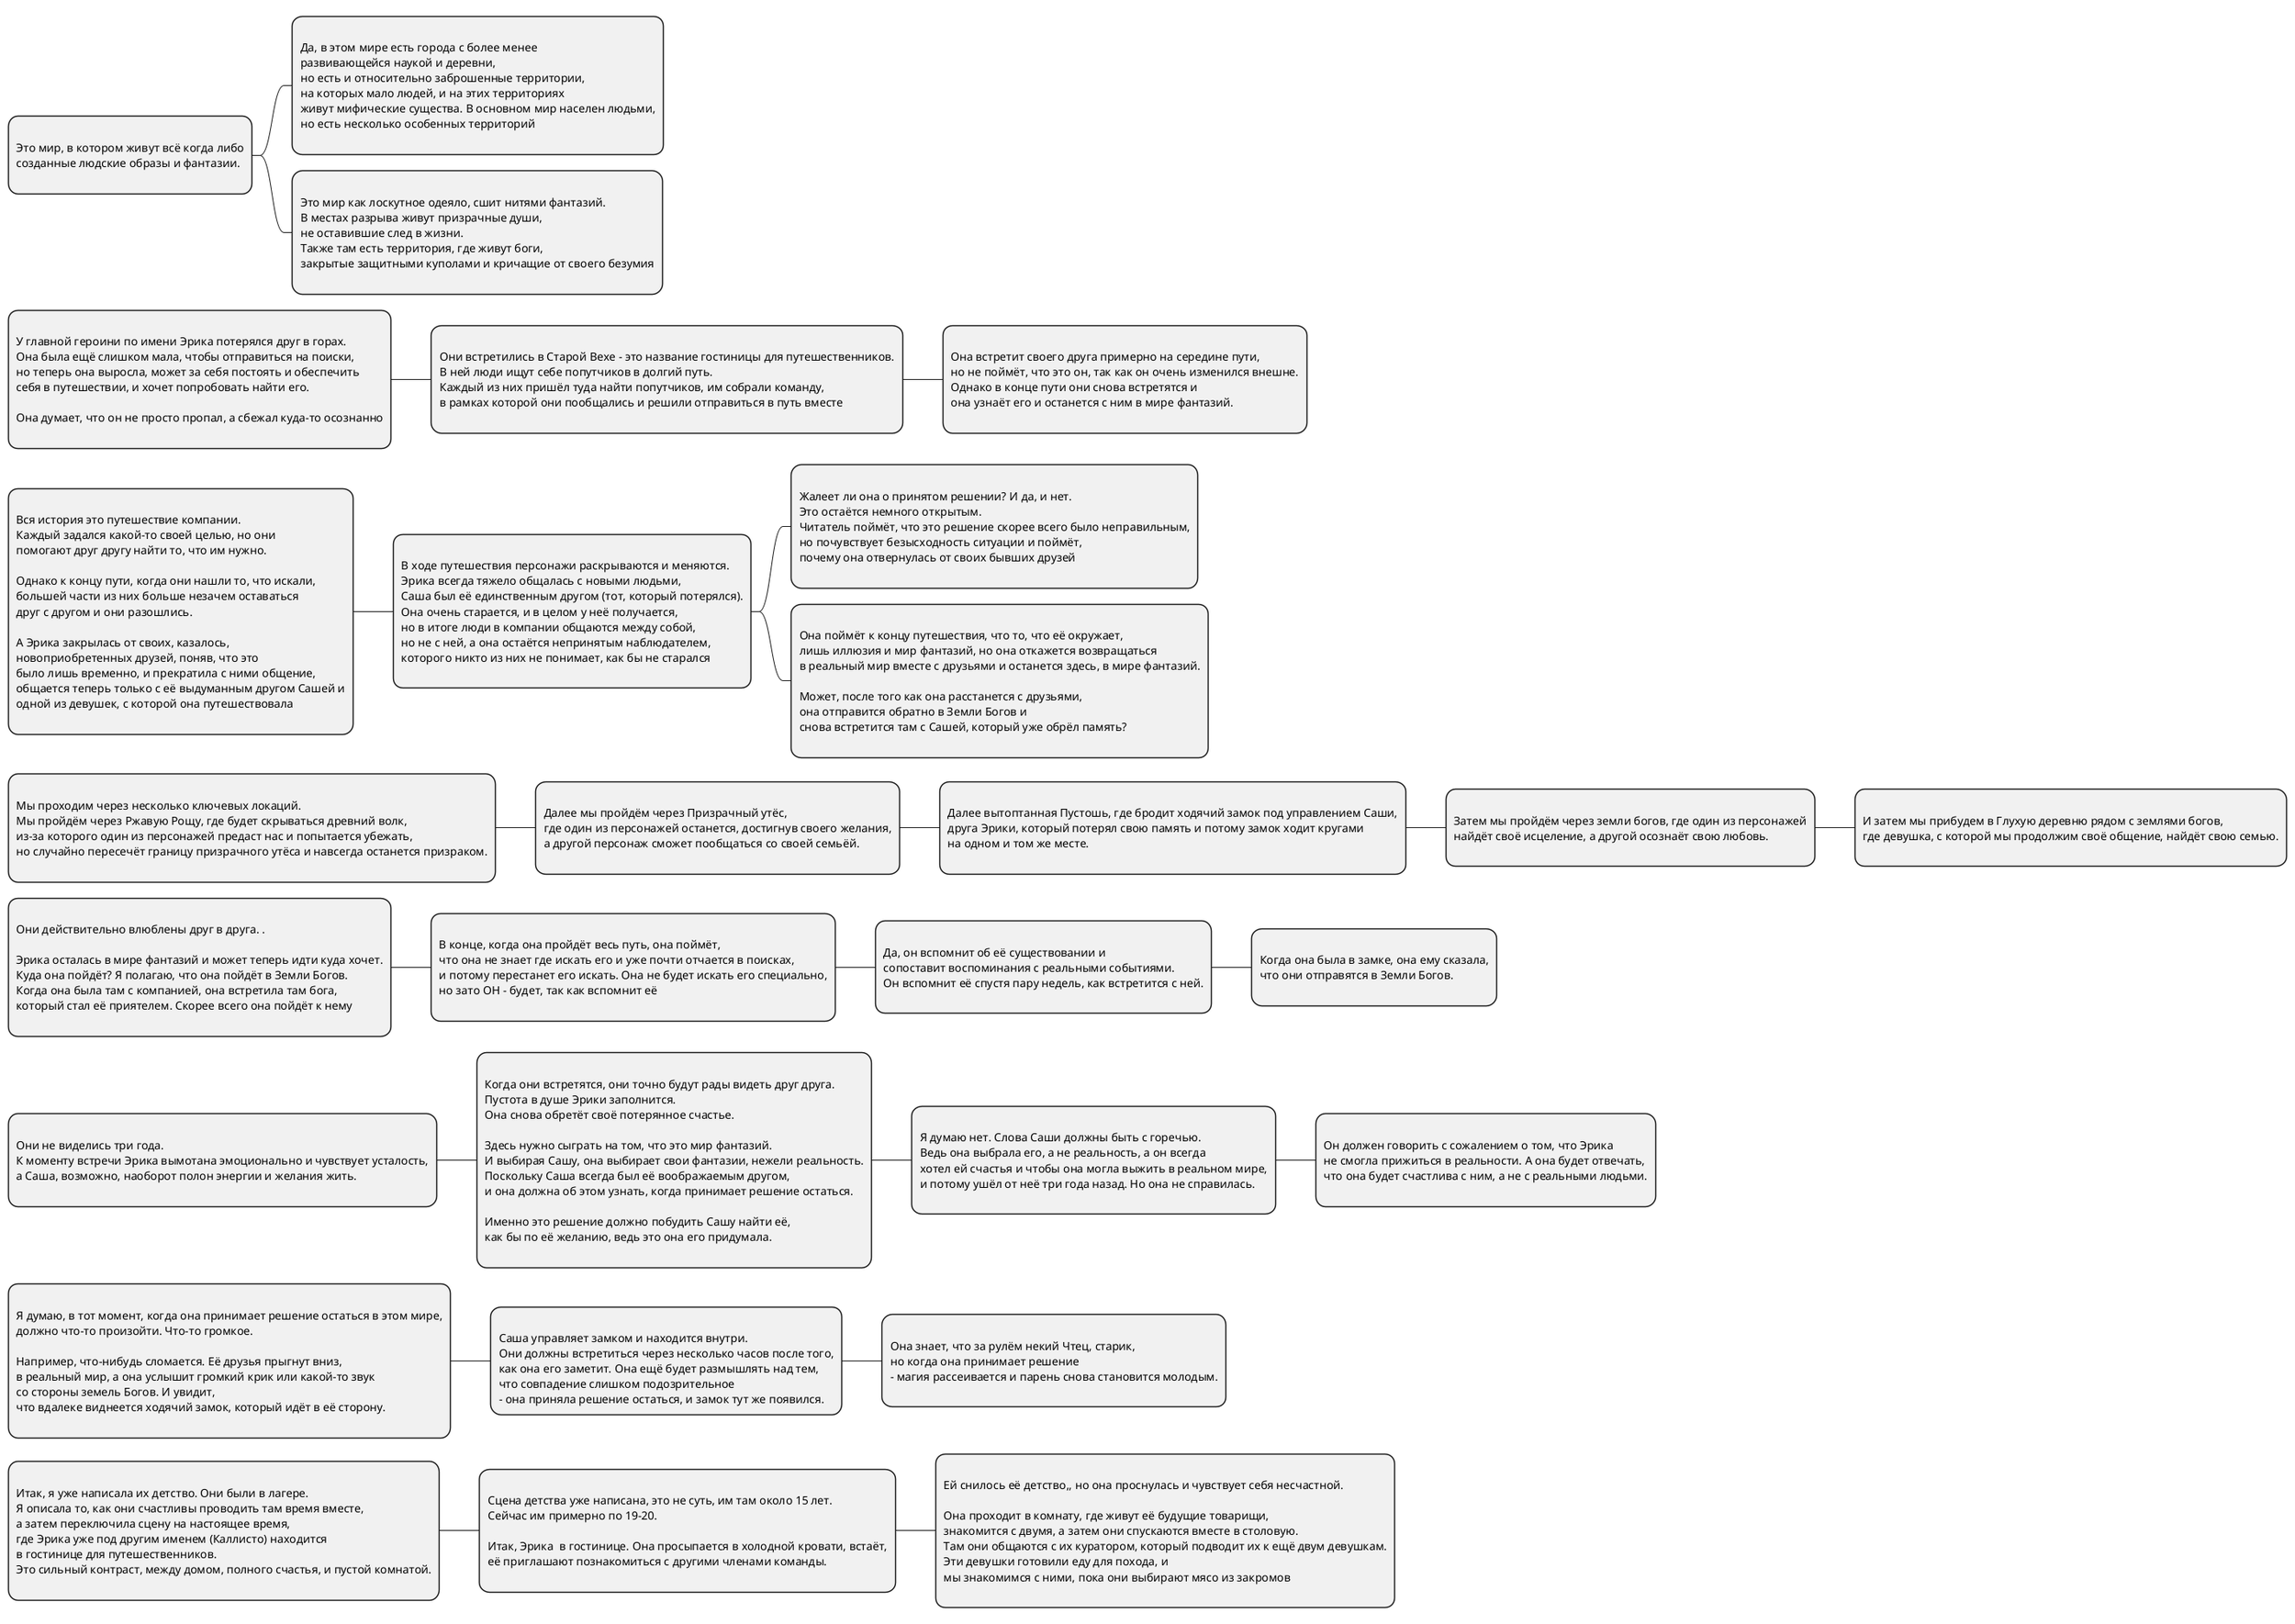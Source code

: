 
@startmindmap


*:
Это мир, в котором живут всё когда либо
созданные людские образы и фантазии.
;

**:
Да, в этом мире есть города с более менее
развивающейся наукой и деревни,
но есть и относительно заброшенные территории,
на которых мало людей, и на этих территориях
живут мифические существа. В основном мир населен людьми,
но есть несколько особенных территорий
;

**:
Это мир как лоскутное одеяло, сшит нитями фантазий.
В местах разрыва живут призрачные души,
не оставившие след в жизни.
Также там есть территория, где живут боги,
закрытые защитными куполами и кричащие от своего безумия
;

*:
У главной героини по имени Эрика потерялся друг в горах.
Она была ещё слишком мала, чтобы отправиться на поиски,
но теперь она выросла, может за себя постоять и обеспечить
себя в путешествии, и хочет попробовать найти его.

Она думает, что он не просто пропал, а сбежал куда-то осознанно
;

**:
Они встретились в Старой Вехе - это название гостиницы для путешественников.
В ней люди ищут себе попутчиков в долгий путь.
Каждый из них пришёл туда найти попутчиков, им собрали команду,
в рамках которой они пообщались и решили отправиться в путь вместе
;



***:
Она встретит своего друга примерно на середине пути,
но не поймёт, что это он, так как он очень изменился внешне.
Однако в конце пути они снова встретятся и
она узнаёт его и останется с ним в мире фантазий.
;







*:
Вся история это путешествие компании.
Каждый задался какой-то своей целью, но они
помогают друг другу найти то, что им нужно.

Однако к концу пути, когда они нашли то, что искали,
большей части из них больше незачем оставаться
друг с другом и они разошлись.

А Эрика закрылась от своих, казалось,
новоприобретенных друзей, поняв, что это
было лишь временно, и прекратила с ними общение,
общается теперь только с её выдуманным другом Сашей и
одной из девушек, с которой она путешествовала
;

**:
В ходе путешествия персонажи раскрываются и меняются.
Эрика всегда тяжело общалась с новыми людьми,
Саша был её единственным другом (тот, который потерялся).
Она очень старается, и в целом у неё получается,
но в итоге люди в компании общаются между собой,
но не с ней, а она остаётся непринятым наблюдателем,
которого никто из них не понимает, как бы не старался
;

***:
Жалеет ли она о принятом решении? И да, и нет.
Это остаётся немного открытым.
Читатель поймёт, что это решение скорее всего было неправильным,
но почувствует безысходность ситуации и поймёт,
почему она отвернулась от своих бывших друзей
;

***:
Она поймёт к концу путешествия, что то, что её окружает,
лишь иллюзия и мир фантазий, но она откажется возвращаться
в реальный мир вместе с друзьями и останется здесь, в мире фантазий.

Может, после того как она расстанется с друзьями,
она отправится обратно в Земли Богов и
снова встретится там с Сашей, который уже обрёл память?
;

*:
Мы проходим через несколько ключевых локаций.
Мы пройдём через Ржавую Рощу, где будет скрываться древний волк,
из-за которого один из персонажей предаст нас и попытается убежать,
но случайно пересечёт границу призрачного утёса и навсегда останется призраком.
;

**:
Далее мы пройдём через Призрачный утёс,
где один из персонажей останется, достигнув своего желания,
а другой персонаж сможет пообщаться со своей семьёй.
;

***:
Далее вытоптанная Пустошь, где бродит ходячий замок под управлением Саши,
друга Эрики, который потерял свою память и потому замок ходит кругами
на одном и том же месте.
;

****:
Затем мы пройдём через земли богов, где один из персонажей
найдёт своё исцеление, а другой осознаёт свою любовь.
;

*****:
И затем мы прибудем в Глухую деревню рядом с землями богов,
где девушка, с которой мы продолжим своё общение, найдёт свою семью.
;



*:
Они действительно влюблены друг в друга. .

Эрика осталась в мире фантазий и может теперь идти куда хочет.
Куда она пойдёт? Я полагаю, что она пойдёт в Земли Богов.
Когда она была там с компанией, она встретила там бога,
который стал её приятелем. Скорее всего она пойдёт к нему
;

**:
В конце, когда она пройдёт весь путь, она поймёт,
что она не знает где искать его и уже почти отчается в поисках,
и потому перестанет его искать. Она не будет искать его специально,
но зато ОН - будет, так как вспомнит её
;

***:
Да, он вспомнит об её существовании и
сопоставит воспоминания с реальными событиями.
Он вспомнит её спустя пару недель, как встретится с ней.
;

****:
Когда она была в замке, она ему сказала,
что они отправятся в Земли Богов.
;

*:
Они не виделись три года.
К моменту встречи Эрика вымотана эмоционально и чувствует усталость,
а Саша, возможно, наоборот полон энергии и желания жить.
;

**:
Когда они встретятся, они точно будут рады видеть друг друга.
Пустота в душе Эрики заполнится.
Она снова обретёт своё потерянное счастье.

Здесь нужно сыграть на том, что это мир фантазий.
И выбирая Сашу, она выбирает свои фантазии, нежели реальность.
Поскольку Саша всегда был её воображаемым другом,
и она должна об этом узнать, когда принимает решение остаться.

Именно это решение должно побудить Сашу найти её,
как бы по её желанию, ведь это она его придумала.
;

***:
Я думаю нет. Слова Саши должны быть с горечью.
Ведь она выбрала его, а не реальность, а он всегда
хотел ей счастья и чтобы она могла выжить в реальном мире,
и потому ушёл от неё три года назад. Но она не справилась.
;

****:
Он должен говорить с сожалением о том, что Эрика
не смогла прижиться в реальности. А она будет отвечать,
что она будет счастлива с ним, а не с реальными людьми.
;

*:
Я думаю, в тот момент, когда она принимает решение остаться в этом мире,
должно что-то произойти. Что-то громкое.

Например, что-нибудь сломается. Её друзья прыгнут вниз,
в реальный мир, а она услышит громкий крик или какой-то звук
со стороны земель Богов. И увидит,
что вдалеке виднеется ходячий замок, который идёт в её сторону.
;

**:
Саша управляет замком и находится внутри.
Они должны встретиться через несколько часов после того,
как она его заметит. Она ещё будет размышлять над тем,
что совпадение слишком подозрительное
- она приняла решение остаться, и замок тут же появился. ;

***:
Она знает, что за рулём некий Чтец, старик,
но когда она принимает решение
- магия рассеивается и парень снова становится молодым.
;

*:
Итак, я уже написала их детство. Они были в лагере.
Я описала то, как они счастливы проводить там время вместе,
а затем переключила сцену на настоящее время,
где Эрика уже под другим именем (Каллисто) находится
в гостинице для путешественников.
Это сильный контраст, между домом, полного счастья, и пустой комнатой.
;

**:
Сцена детства уже написана, это не суть, им там около 15 лет.
Сейчас им примерно по 19-20.

Итак, Эрика  в гостинице. Она просыпается в холодной кровати, встаёт,
её приглашают познакомиться с другими членами команды.
;

***:
Ей снилось её детство,, но она проснулась и чувствует себя несчастной.

Она проходит в комнату, где живут её будущие товарищи,
знакомится с двумя, а затем они спускаются вместе в столовую.
Там они общаются с их куратором, который подводит их к ещё двум девушкам.
Эти девушки готовили еду для похода, и
мы знакомимся с ними, пока они выбирают мясо из закромов
;
@endmindmap